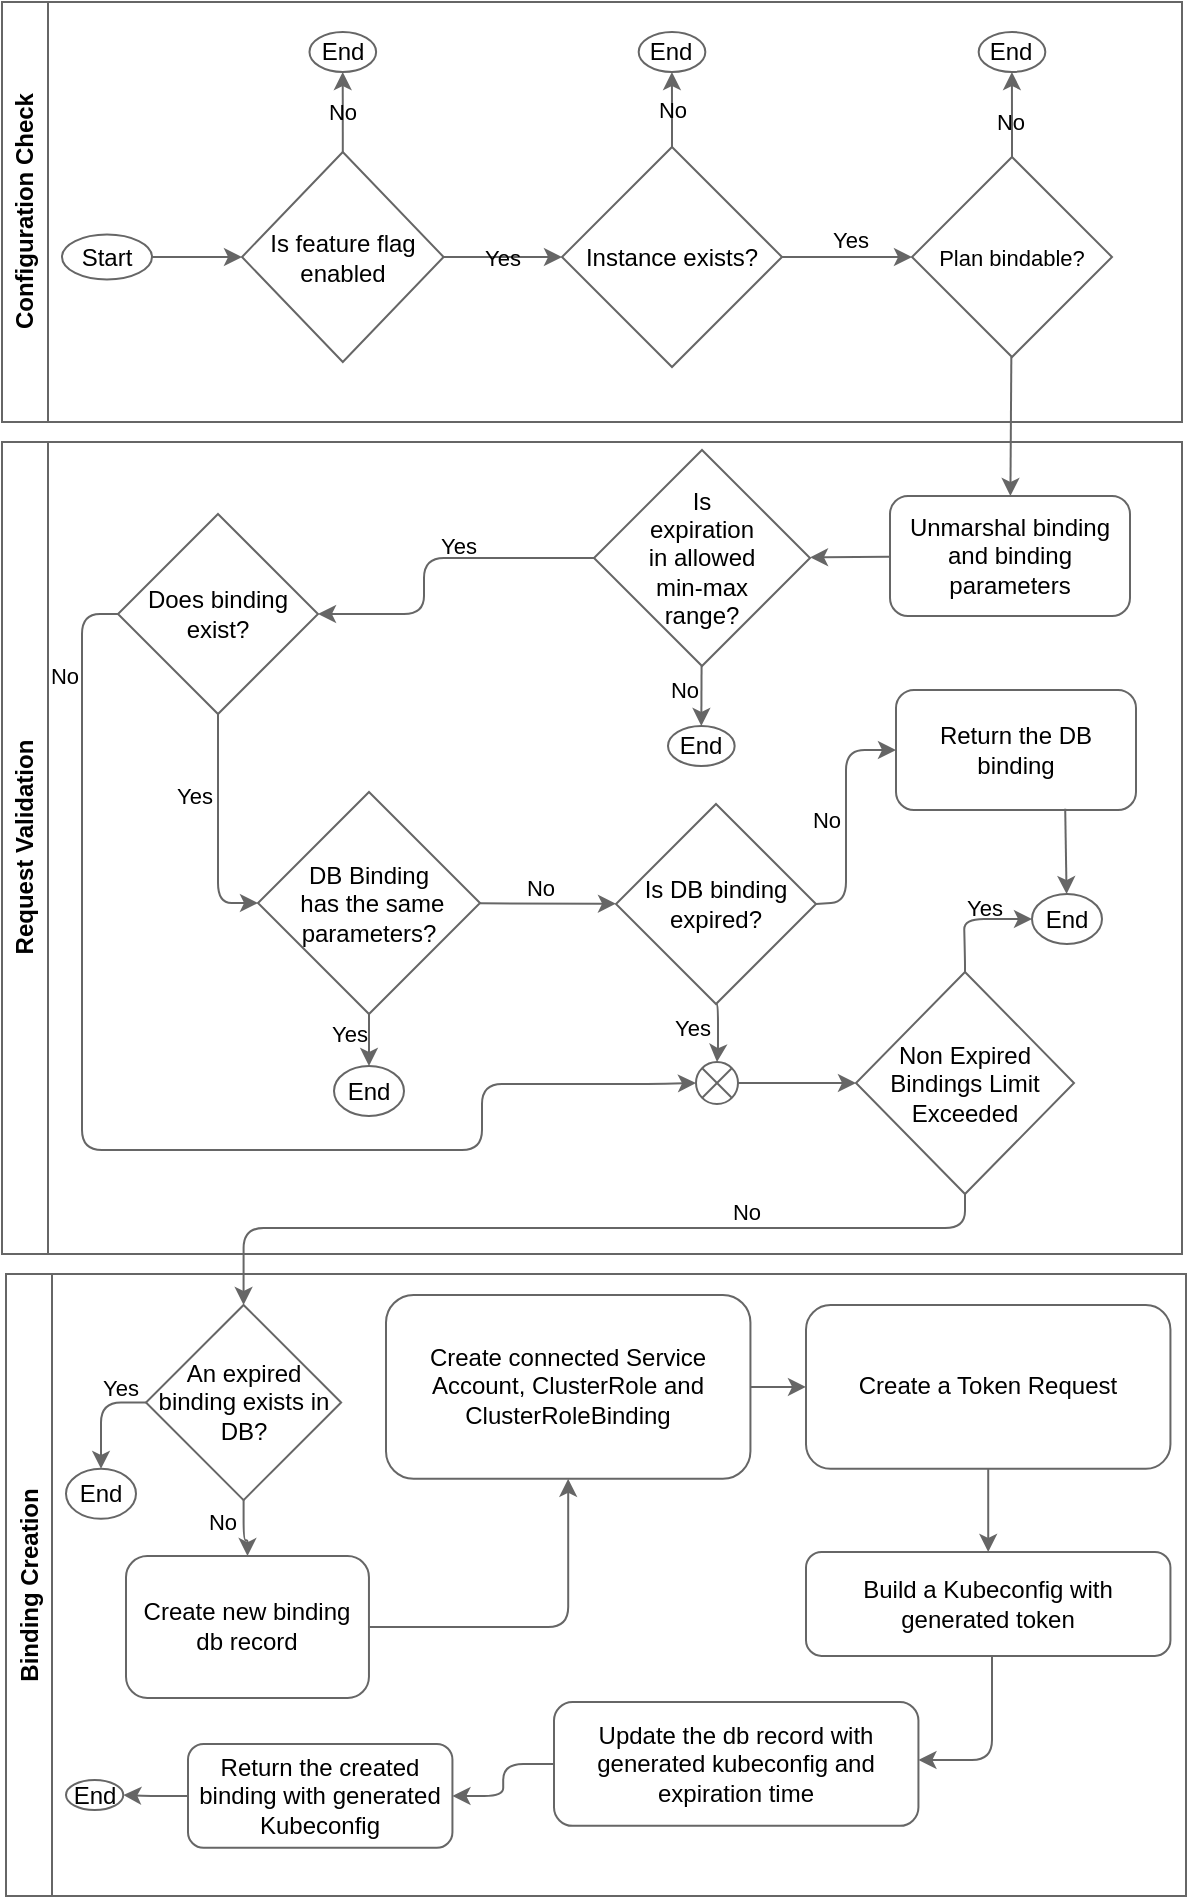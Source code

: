 <mxfile version="24.7.17">
  <diagram name="Page-1" id="dpxww9uyZvQLQl6fif8N">
    <mxGraphModel dx="2427" dy="1014" grid="0" gridSize="10" guides="0" tooltips="1" connect="1" arrows="1" fold="1" page="0" pageScale="1" pageWidth="850" pageHeight="1100" background="none" math="0" shadow="0">
      <root>
        <mxCell id="0" />
        <mxCell id="1" parent="0" />
        <mxCell id="MDA6934miWKbza66YVYo-3" value="" style="edgeStyle=none;curved=0;rounded=1;orthogonalLoop=1;jettySize=auto;html=1;fontFamily=Architects Daughter;fontSource=https%3A%2F%2Ffonts.googleapis.com%2Fcss%3Ffamily%3DArchitects%2BDaughter;fontSize=16;startSize=6;endArrow=classic;endSize=6;sourcePerimeterSpacing=0;targetPerimeterSpacing=0;endFill=1;strokeColor=#666666;labelBackgroundColor=none;fontColor=#000000;" parent="1" source="JUKrKYP8TNYCJGP6pymC-39" target="MDA6934miWKbza66YVYo-4" edge="1">
          <mxGeometry relative="1" as="geometry">
            <mxPoint x="515.0" y="257" as="targetPoint" />
          </mxGeometry>
        </mxCell>
        <mxCell id="GbEaBLDFynrSSCm0yZM0-10" style="edgeStyle=orthogonalEdgeStyle;rounded=1;orthogonalLoop=1;jettySize=auto;html=1;entryX=0.5;entryY=0;entryDx=0;entryDy=0;labelBackgroundColor=none;fontColor=#000000;strokeColor=#666666;curved=0;exitX=0.5;exitY=1;exitDx=0;exitDy=0;exitPerimeter=0;" parent="1" source="GbEaBLDFynrSSCm0yZM0-5" target="GbEaBLDFynrSSCm0yZM0-135" edge="1">
          <mxGeometry relative="1" as="geometry">
            <mxPoint x="760.053" y="1017" as="sourcePoint" />
            <mxPoint x="170" y="917" as="targetPoint" />
            <Array as="points">
              <mxPoint x="492" y="630" />
              <mxPoint x="131" y="630" />
            </Array>
          </mxGeometry>
        </mxCell>
        <mxCell id="GbEaBLDFynrSSCm0yZM0-29" value="No" style="edgeLabel;html=1;align=center;verticalAlign=middle;resizable=0;points=[];labelBackgroundColor=none;fontColor=#000000;" parent="GbEaBLDFynrSSCm0yZM0-10" vertex="1" connectable="0">
          <mxGeometry x="-0.393" y="-2" relative="1" as="geometry">
            <mxPoint y="-6" as="offset" />
          </mxGeometry>
        </mxCell>
        <mxCell id="GbEaBLDFynrSSCm0yZM0-65" value="&lt;font&gt;Configuration Check&lt;/font&gt;" style="swimlane;horizontal=0;whiteSpace=wrap;html=1;fillColor=#ffffff;strokeColor=#666666;labelBackgroundColor=none;fontColor=#000000;" parent="1" vertex="1">
          <mxGeometry x="10" y="17" width="590" height="210" as="geometry" />
        </mxCell>
        <mxCell id="JUKrKYP8TNYCJGP6pymC-7" value="Start" style="strokeWidth=1;html=1;shape=mxgraph.flowchart.start_1;whiteSpace=wrap;rounded=0;labelBackgroundColor=none;fontColor=#000000;fillColor=#ffffff;strokeColor=#666666;" parent="GbEaBLDFynrSSCm0yZM0-65" vertex="1">
          <mxGeometry x="30" y="116.25" width="45" height="22.5" as="geometry" />
        </mxCell>
        <mxCell id="GbEaBLDFynrSSCm0yZM0-123" value="No" style="edgeStyle=orthogonalEdgeStyle;rounded=1;orthogonalLoop=1;jettySize=auto;html=1;labelBackgroundColor=none;fontColor=#000000;curved=0;strokeColor=#666666;" parent="GbEaBLDFynrSSCm0yZM0-65" source="JUKrKYP8TNYCJGP6pymC-21" target="GbEaBLDFynrSSCm0yZM0-122" edge="1">
          <mxGeometry relative="1" as="geometry" />
        </mxCell>
        <mxCell id="JUKrKYP8TNYCJGP6pymC-21" value="Is feature flag enabled" style="rhombus;whiteSpace=wrap;html=1;strokeWidth=1;rounded=0;labelBackgroundColor=none;fontColor=#000000;fillColor=#ffffff;strokeColor=#666666;" parent="GbEaBLDFynrSSCm0yZM0-65" vertex="1">
          <mxGeometry x="120" y="75" width="100.8" height="105" as="geometry" />
        </mxCell>
        <mxCell id="JUKrKYP8TNYCJGP6pymC-22" value="" style="edgeStyle=orthogonalEdgeStyle;rounded=0;orthogonalLoop=1;jettySize=auto;html=1;labelBackgroundColor=none;fontColor=#000000;strokeColor=#666666;" parent="GbEaBLDFynrSSCm0yZM0-65" source="JUKrKYP8TNYCJGP6pymC-7" target="JUKrKYP8TNYCJGP6pymC-21" edge="1">
          <mxGeometry relative="1" as="geometry" />
        </mxCell>
        <mxCell id="GbEaBLDFynrSSCm0yZM0-124" value="No" style="edgeStyle=orthogonalEdgeStyle;rounded=1;orthogonalLoop=1;jettySize=auto;html=1;labelBackgroundColor=none;fontColor=#000000;curved=0;strokeColor=#666666;" parent="GbEaBLDFynrSSCm0yZM0-65" source="JUKrKYP8TNYCJGP6pymC-11" target="MDA6934miWKbza66YVYo-12" edge="1">
          <mxGeometry relative="1" as="geometry" />
        </mxCell>
        <mxCell id="JUKrKYP8TNYCJGP6pymC-11" value="&lt;div&gt;&lt;span style=&quot;&quot;&gt;Instance exists?&lt;/span&gt;&lt;br&gt;&lt;/div&gt;" style="strokeWidth=1;html=1;shape=mxgraph.flowchart.decision;whiteSpace=wrap;rounded=0;labelBackgroundColor=none;fontColor=#000000;fillColor=#ffffff;strokeColor=#666666;" parent="GbEaBLDFynrSSCm0yZM0-65" vertex="1">
          <mxGeometry x="280" y="72.5" width="110" height="110" as="geometry" />
        </mxCell>
        <mxCell id="JUKrKYP8TNYCJGP6pymC-29" value="Yes" style="edgeStyle=orthogonalEdgeStyle;rounded=0;orthogonalLoop=1;jettySize=auto;html=1;labelBackgroundColor=none;fontColor=#000000;strokeColor=#666666;" parent="GbEaBLDFynrSSCm0yZM0-65" source="JUKrKYP8TNYCJGP6pymC-21" target="JUKrKYP8TNYCJGP6pymC-11" edge="1">
          <mxGeometry relative="1" as="geometry">
            <mxPoint x="280" y="300" as="targetPoint" />
          </mxGeometry>
        </mxCell>
        <mxCell id="JUKrKYP8TNYCJGP6pymC-39" value="&lt;div&gt;&lt;span style=&quot;&quot;&gt;&lt;font style=&quot;font-size: 11px;&quot;&gt;Plan bindable?&lt;/font&gt;&lt;/span&gt;&lt;br&gt;&lt;/div&gt;" style="strokeWidth=1;html=1;shape=mxgraph.flowchart.decision;whiteSpace=wrap;rounded=0;fillColor=#ffffff;strokeColor=#666666;shadow=0;labelBackgroundColor=none;fontColor=#000000;" parent="GbEaBLDFynrSSCm0yZM0-65" vertex="1">
          <mxGeometry x="455" y="77.5" width="100" height="100" as="geometry" />
        </mxCell>
        <mxCell id="JUKrKYP8TNYCJGP6pymC-38" style="edgeStyle=orthogonalEdgeStyle;rounded=1;orthogonalLoop=1;jettySize=auto;html=1;strokeColor=#666666;labelBackgroundColor=none;fontColor=#000000;curved=0;" parent="GbEaBLDFynrSSCm0yZM0-65" source="JUKrKYP8TNYCJGP6pymC-11" target="JUKrKYP8TNYCJGP6pymC-39" edge="1">
          <mxGeometry relative="1" as="geometry">
            <mxPoint x="172.5" y="770" as="targetPoint" />
          </mxGeometry>
        </mxCell>
        <mxCell id="JUKrKYP8TNYCJGP6pymC-40" value="&lt;font style=&quot;&quot;&gt;Yes&lt;/font&gt;" style="edgeLabel;html=1;align=center;verticalAlign=middle;resizable=0;points=[];rounded=0;labelBackgroundColor=none;fontColor=#000000;" parent="JUKrKYP8TNYCJGP6pymC-38" vertex="1" connectable="0">
          <mxGeometry y="-1" relative="1" as="geometry">
            <mxPoint x="1" y="-10" as="offset" />
          </mxGeometry>
        </mxCell>
        <mxCell id="MDA6934miWKbza66YVYo-12" value="End" style="strokeWidth=1;html=1;shape=mxgraph.flowchart.start_1;whiteSpace=wrap;rounded=0;labelBackgroundColor=none;fontColor=#000000;fillColor=#ffffff;strokeColor=#666666;" parent="GbEaBLDFynrSSCm0yZM0-65" vertex="1">
          <mxGeometry x="318.34" y="15" width="33.33" height="20" as="geometry" />
        </mxCell>
        <mxCell id="JUKrKYP8TNYCJGP6pymC-41" style="edgeStyle=orthogonalEdgeStyle;rounded=1;orthogonalLoop=1;jettySize=auto;html=1;strokeColor=#666666;labelBackgroundColor=none;fontColor=#000000;curved=0;" parent="GbEaBLDFynrSSCm0yZM0-65" source="JUKrKYP8TNYCJGP6pymC-39" target="GbEaBLDFynrSSCm0yZM0-121" edge="1">
          <mxGeometry relative="1" as="geometry">
            <mxPoint x="100" y="662.33" as="sourcePoint" />
            <mxPoint x="160" y="602.33" as="targetPoint" />
          </mxGeometry>
        </mxCell>
        <mxCell id="JUKrKYP8TNYCJGP6pymC-42" value="No" style="edgeLabel;html=1;align=center;verticalAlign=middle;resizable=0;points=[];rounded=0;labelBackgroundColor=none;fontColor=#000000;" parent="JUKrKYP8TNYCJGP6pymC-41" vertex="1" connectable="0">
          <mxGeometry x="-0.178" y="1" relative="1" as="geometry">
            <mxPoint as="offset" />
          </mxGeometry>
        </mxCell>
        <mxCell id="GbEaBLDFynrSSCm0yZM0-122" value="End" style="strokeWidth=1;html=1;shape=mxgraph.flowchart.start_1;whiteSpace=wrap;rounded=0;labelBackgroundColor=none;fontColor=#000000;fillColor=#ffffff;strokeColor=#666666;" parent="GbEaBLDFynrSSCm0yZM0-65" vertex="1">
          <mxGeometry x="153.74" y="15" width="33.33" height="20" as="geometry" />
        </mxCell>
        <mxCell id="GbEaBLDFynrSSCm0yZM0-121" value="End" style="strokeWidth=1;html=1;shape=mxgraph.flowchart.start_1;whiteSpace=wrap;rounded=0;labelBackgroundColor=none;fontColor=#000000;fillColor=#ffffff;strokeColor=#666666;" parent="GbEaBLDFynrSSCm0yZM0-65" vertex="1">
          <mxGeometry x="488.33" y="15" width="33.33" height="20" as="geometry" />
        </mxCell>
        <mxCell id="GbEaBLDFynrSSCm0yZM0-83" value="Request Validation" style="swimlane;horizontal=0;whiteSpace=wrap;html=1;labelBackgroundColor=none;fontColor=#000000;fillColor=#ffffff;strokeColor=#666666;" parent="1" vertex="1">
          <mxGeometry x="10" y="237" width="590" height="406" as="geometry">
            <mxRectangle y="-10" width="32" height="129" as="alternateBounds" />
          </mxGeometry>
        </mxCell>
        <mxCell id="GokY4BQFNVCW_NXDMilC-1" value="Yes" style="edgeStyle=orthogonalEdgeStyle;rounded=1;orthogonalLoop=1;jettySize=auto;curved=0;exitX=0;exitY=0.5;exitDx=0;exitDy=0;exitPerimeter=0;labelBorderColor=none;html=1;fontColor=#000000;labelBackgroundColor=none;strokeColor=#666666;entryX=1;entryY=0.5;entryDx=0;entryDy=0;entryPerimeter=0;" parent="GbEaBLDFynrSSCm0yZM0-83" source="MDA6934miWKbza66YVYo-7" target="MDA6934miWKbza66YVYo-26" edge="1">
          <mxGeometry x="-0.181" y="-6" relative="1" as="geometry">
            <Array as="points">
              <mxPoint x="211" y="58" />
              <mxPoint x="211" y="86" />
            </Array>
            <mxPoint as="offset" />
          </mxGeometry>
        </mxCell>
        <mxCell id="MDA6934miWKbza66YVYo-7" value="&lt;div&gt;&lt;span style=&quot;&quot;&gt;&lt;font style=&quot;font-size: 12px;&quot;&gt;Is &lt;br&gt;expiration &lt;br&gt;in allowed &lt;br&gt;min-max &lt;br&gt;range?&lt;/font&gt;&lt;/span&gt;&lt;br&gt;&lt;/div&gt;" style="strokeWidth=1;html=1;shape=mxgraph.flowchart.decision;whiteSpace=wrap;rounded=0;labelBackgroundColor=none;fontColor=#000000;fillColor=#ffffff;strokeColor=#666666;" parent="GbEaBLDFynrSSCm0yZM0-83" vertex="1">
          <mxGeometry x="296" y="4" width="108" height="108" as="geometry" />
        </mxCell>
        <mxCell id="MDA6934miWKbza66YVYo-26" value="&lt;div&gt;Does binding&lt;br&gt;exist?&lt;/div&gt;" style="strokeWidth=1;html=1;shape=mxgraph.flowchart.decision;whiteSpace=wrap;rounded=0;labelBackgroundColor=none;fontColor=#000000;fillColor=#ffffff;strokeColor=#666666;" parent="GbEaBLDFynrSSCm0yZM0-83" vertex="1">
          <mxGeometry x="58" y="36" width="100" height="100" as="geometry" />
        </mxCell>
        <mxCell id="GbEaBLDFynrSSCm0yZM0-66" value="End" style="strokeWidth=1;html=1;shape=mxgraph.flowchart.start_1;whiteSpace=wrap;rounded=0;labelBackgroundColor=none;fontColor=#000000;fillColor=#ffffff;strokeColor=#666666;" parent="GbEaBLDFynrSSCm0yZM0-83" vertex="1">
          <mxGeometry x="333" y="142" width="33.33" height="20" as="geometry" />
        </mxCell>
        <mxCell id="GbEaBLDFynrSSCm0yZM0-5" value="Non Expired Bindings Limit Exceeded" style="strokeWidth=1;html=1;shape=mxgraph.flowchart.decision;whiteSpace=wrap;rounded=0;labelBackgroundColor=none;fontColor=#000000;fillColor=#ffffff;strokeColor=#666666;" parent="GbEaBLDFynrSSCm0yZM0-83" vertex="1">
          <mxGeometry x="427" y="265" width="109" height="111" as="geometry" />
        </mxCell>
        <mxCell id="GbEaBLDFynrSSCm0yZM0-87" value="No" style="edgeStyle=orthogonalEdgeStyle;rounded=1;orthogonalLoop=1;jettySize=auto;html=1;labelBackgroundColor=none;fontColor=#000000;strokeColor=#666666;entryX=0;entryY=0.5;entryDx=0;entryDy=0;curved=0;entryPerimeter=0;exitX=0;exitY=0.5;exitDx=0;exitDy=0;exitPerimeter=0;" parent="GbEaBLDFynrSSCm0yZM0-83" source="MDA6934miWKbza66YVYo-26" target="GokY4BQFNVCW_NXDMilC-4" edge="1">
          <mxGeometry x="-0.843" y="-9" relative="1" as="geometry">
            <mxPoint x="216" y="393" as="targetPoint" />
            <Array as="points">
              <mxPoint x="40" y="86" />
              <mxPoint x="40" y="354" />
              <mxPoint x="240" y="354" />
              <mxPoint x="240" y="321" />
              <mxPoint x="323" y="321" />
            </Array>
            <mxPoint as="offset" />
          </mxGeometry>
        </mxCell>
        <mxCell id="MDA6934miWKbza66YVYo-10" style="edgeStyle=none;curved=0;rounded=1;orthogonalLoop=1;jettySize=auto;html=1;fontFamily=Architects Daughter;fontSource=https%3A%2F%2Ffonts.googleapis.com%2Fcss%3Ffamily%3DArchitects%2BDaughter;fontSize=16;startSize=6;endArrow=classic;endSize=6;sourcePerimeterSpacing=0;targetPerimeterSpacing=0;endFill=1;labelBackgroundColor=none;fontColor=#000000;strokeColor=#666666;entryX=0.5;entryY=0;entryDx=0;entryDy=0;entryPerimeter=0;" parent="GbEaBLDFynrSSCm0yZM0-83" source="MDA6934miWKbza66YVYo-7" target="GbEaBLDFynrSSCm0yZM0-66" edge="1">
          <mxGeometry relative="1" as="geometry">
            <mxPoint x="80" y="840" as="sourcePoint" />
            <mxPoint x="435.0" y="119.293" as="targetPoint" />
          </mxGeometry>
        </mxCell>
        <mxCell id="MDA6934miWKbza66YVYo-15" value="&lt;font style=&quot;font-size: 11px;&quot; face=&quot;Helvetica&quot;&gt;No&lt;/font&gt;" style="edgeLabel;html=1;align=center;verticalAlign=middle;resizable=0;points=[];fontSize=16;fontFamily=Architects Daughter;fontSource=https%3A%2F%2Ffonts.googleapis.com%2Fcss%3Ffamily%3DArchitects%2BDaughter;labelBackgroundColor=none;fontColor=#000000;" parent="MDA6934miWKbza66YVYo-10" vertex="1" connectable="0">
          <mxGeometry x="-0.165" relative="1" as="geometry">
            <mxPoint x="-9" y="-2" as="offset" />
          </mxGeometry>
        </mxCell>
        <mxCell id="MDA6934miWKbza66YVYo-4" value="Unmarshal binding and binding parameters" style="whiteSpace=wrap;html=1;strokeWidth=1;rounded=1;labelBackgroundColor=none;fontColor=#000000;fillColor=#ffffff;strokeColor=#666666;" parent="GbEaBLDFynrSSCm0yZM0-83" vertex="1">
          <mxGeometry x="444" y="27" width="120" height="60" as="geometry" />
        </mxCell>
        <mxCell id="MDA6934miWKbza66YVYo-27" style="edgeStyle=none;curved=1;rounded=0;orthogonalLoop=1;jettySize=auto;html=1;fontFamily=Architects Daughter;fontSource=https%3A%2F%2Ffonts.googleapis.com%2Fcss%3Ffamily%3DArchitects%2BDaughter;fontSize=16;startSize=6;endArrow=classic;endSize=6;sourcePerimeterSpacing=0;targetPerimeterSpacing=0;endFill=1;strokeColor=#666666;labelBackgroundColor=none;fontColor=#000000;" parent="GbEaBLDFynrSSCm0yZM0-83" source="MDA6934miWKbza66YVYo-4" target="MDA6934miWKbza66YVYo-7" edge="1">
          <mxGeometry relative="1" as="geometry">
            <mxPoint x="555" y="680" as="sourcePoint" />
            <mxPoint x="375" y="50.0" as="targetPoint" />
          </mxGeometry>
        </mxCell>
        <mxCell id="GokY4BQFNVCW_NXDMilC-5" style="edgeStyle=orthogonalEdgeStyle;rounded=1;orthogonalLoop=1;jettySize=auto;html=1;strokeColor=#666666;curved=0;entryX=0;entryY=0.5;entryDx=0;entryDy=0;entryPerimeter=0;exitX=1;exitY=0.5;exitDx=0;exitDy=0;exitPerimeter=0;" parent="GbEaBLDFynrSSCm0yZM0-83" source="GokY4BQFNVCW_NXDMilC-4" target="GbEaBLDFynrSSCm0yZM0-5" edge="1">
          <mxGeometry relative="1" as="geometry">
            <Array as="points">
              <mxPoint x="369" y="321" />
              <mxPoint x="422" y="321" />
            </Array>
          </mxGeometry>
        </mxCell>
        <mxCell id="GokY4BQFNVCW_NXDMilC-4" value="" style="verticalLabelPosition=bottom;verticalAlign=top;html=1;shape=mxgraph.flowchart.or;strokeColor=#666666;fillColor=#ffffff;" parent="GbEaBLDFynrSSCm0yZM0-83" vertex="1">
          <mxGeometry x="347" y="310" width="21" height="21" as="geometry" />
        </mxCell>
        <mxCell id="MDA6934miWKbza66YVYo-11" value="&lt;div&gt;DB Binding&lt;br&gt;&amp;nbsp;has the same parameters?&lt;/div&gt;" style="strokeWidth=1;html=1;shape=mxgraph.flowchart.decision;whiteSpace=wrap;rounded=0;labelBackgroundColor=none;fontColor=#000000;fillColor=#ffffff;strokeColor=#666666;" parent="GbEaBLDFynrSSCm0yZM0-83" vertex="1">
          <mxGeometry x="128" y="175" width="111" height="111" as="geometry" />
        </mxCell>
        <mxCell id="MDA6934miWKbza66YVYo-13" style="edgeStyle=none;curved=0;rounded=1;orthogonalLoop=1;jettySize=auto;html=1;fontFamily=Architects Daughter;fontSource=https%3A%2F%2Ffonts.googleapis.com%2Fcss%3Ffamily%3DArchitects%2BDaughter;fontSize=16;startSize=6;endArrow=classic;endSize=6;sourcePerimeterSpacing=0;targetPerimeterSpacing=0;endFill=1;labelBackgroundColor=none;fontColor=#000000;strokeColor=#666666;" parent="GbEaBLDFynrSSCm0yZM0-83" source="MDA6934miWKbza66YVYo-11" target="GokY4BQFNVCW_NXDMilC-7" edge="1">
          <mxGeometry relative="1" as="geometry" />
        </mxCell>
        <mxCell id="MDA6934miWKbza66YVYo-17" value="&lt;font style=&quot;font-size: 11px;&quot; face=&quot;Helvetica&quot;&gt;Yes&lt;/font&gt;" style="edgeLabel;html=1;align=right;verticalAlign=middle;resizable=0;points=[];fontSize=16;fontFamily=Architects Daughter;fontSource=https%3A%2F%2Ffonts.googleapis.com%2Fcss%3Ffamily%3DArchitects%2BDaughter;labelBackgroundColor=none;fontColor=#000000;" parent="MDA6934miWKbza66YVYo-13" vertex="1" connectable="0">
          <mxGeometry x="-0.012" y="-4" relative="1" as="geometry">
            <mxPoint x="4" y="-4" as="offset" />
          </mxGeometry>
        </mxCell>
        <mxCell id="GokY4BQFNVCW_NXDMilC-2" value="Yes" style="edgeStyle=orthogonalEdgeStyle;rounded=1;orthogonalLoop=1;jettySize=auto;html=1;curved=0;fontColor=#000000;labelBackgroundColor=none;strokeColor=#666666;exitX=0.5;exitY=1;exitDx=0;exitDy=0;exitPerimeter=0;entryX=0;entryY=0.5;entryDx=0;entryDy=0;entryPerimeter=0;" parent="GbEaBLDFynrSSCm0yZM0-83" source="MDA6934miWKbza66YVYo-26" target="MDA6934miWKbza66YVYo-11" edge="1">
          <mxGeometry x="-0.284" y="-12" relative="1" as="geometry">
            <Array as="points">
              <mxPoint x="108" y="231" />
            </Array>
            <mxPoint as="offset" />
          </mxGeometry>
        </mxCell>
        <mxCell id="MDA6934miWKbza66YVYo-18" value="&lt;div&gt;Is DB binding expired?&lt;/div&gt;" style="strokeWidth=1;html=1;shape=mxgraph.flowchart.decision;whiteSpace=wrap;rounded=0;labelBackgroundColor=none;fontColor=#000000;fillColor=#ffffff;strokeColor=#666666;" parent="GbEaBLDFynrSSCm0yZM0-83" vertex="1">
          <mxGeometry x="307" y="181" width="100" height="100" as="geometry" />
        </mxCell>
        <mxCell id="MDA6934miWKbza66YVYo-19" style="edgeStyle=none;curved=0;rounded=1;orthogonalLoop=1;jettySize=auto;html=1;fontFamily=Architects Daughter;fontSource=https%3A%2F%2Ffonts.googleapis.com%2Fcss%3Ffamily%3DArchitects%2BDaughter;fontSize=16;startSize=6;endArrow=classic;endSize=6;sourcePerimeterSpacing=0;targetPerimeterSpacing=0;endFill=1;labelBackgroundColor=none;fontColor=#000000;strokeColor=#666666;" parent="GbEaBLDFynrSSCm0yZM0-83" source="MDA6934miWKbza66YVYo-11" target="MDA6934miWKbza66YVYo-18" edge="1">
          <mxGeometry relative="1" as="geometry">
            <mxPoint x="506.636" y="260" as="targetPoint" />
          </mxGeometry>
        </mxCell>
        <mxCell id="MDA6934miWKbza66YVYo-21" value="&lt;font style=&quot;font-size: 11px;&quot; face=&quot;Helvetica&quot;&gt;No&lt;/font&gt;" style="edgeLabel;html=1;align=center;verticalAlign=middle;resizable=0;points=[];fontSize=16;fontFamily=Architects Daughter;fontSource=https%3A%2F%2Ffonts.googleapis.com%2Fcss%3Ffamily%3DArchitects%2BDaughter;labelBackgroundColor=none;fontColor=#000000;" parent="MDA6934miWKbza66YVYo-19" vertex="1" connectable="0">
          <mxGeometry x="-0.333" y="1" relative="1" as="geometry">
            <mxPoint x="7" y="-8" as="offset" />
          </mxGeometry>
        </mxCell>
        <mxCell id="GbEaBLDFynrSSCm0yZM0-4" value="Yes" style="edgeStyle=orthogonalEdgeStyle;rounded=1;orthogonalLoop=1;jettySize=auto;html=1;labelBackgroundColor=none;fontColor=#000000;strokeColor=#666666;curved=0;entryX=0.5;entryY=0;entryDx=0;entryDy=0;entryPerimeter=0;exitX=0.5;exitY=1;exitDx=0;exitDy=0;exitPerimeter=0;" parent="GbEaBLDFynrSSCm0yZM0-83" source="MDA6934miWKbza66YVYo-18" target="GokY4BQFNVCW_NXDMilC-4" edge="1">
          <mxGeometry x="-0.147" y="-13" relative="1" as="geometry">
            <mxPoint x="281" y="433" as="targetPoint" />
            <Array as="points">
              <mxPoint x="358" y="281" />
              <mxPoint x="358" y="303" />
              <mxPoint x="357" y="303" />
            </Array>
            <mxPoint as="offset" />
          </mxGeometry>
        </mxCell>
        <mxCell id="MDA6934miWKbza66YVYo-22" value="Return the DB binding" style="whiteSpace=wrap;html=1;strokeWidth=1;rounded=1;labelBackgroundColor=none;fontColor=#000000;fillColor=#ffffff;strokeColor=#666666;" parent="GbEaBLDFynrSSCm0yZM0-83" vertex="1">
          <mxGeometry x="447" y="124" width="120" height="60" as="geometry" />
        </mxCell>
        <mxCell id="MDA6934miWKbza66YVYo-23" style="edgeStyle=none;curved=0;rounded=1;orthogonalLoop=1;jettySize=auto;html=1;fontFamily=Architects Daughter;fontSource=https%3A%2F%2Ffonts.googleapis.com%2Fcss%3Ffamily%3DArchitects%2BDaughter;fontSize=16;startSize=6;endArrow=classic;endSize=6;sourcePerimeterSpacing=0;targetPerimeterSpacing=0;endFill=1;labelBackgroundColor=none;fontColor=#000000;strokeColor=#666666;exitX=1;exitY=0.5;exitDx=0;exitDy=0;exitPerimeter=0;entryX=0;entryY=0.5;entryDx=0;entryDy=0;" parent="GbEaBLDFynrSSCm0yZM0-83" source="MDA6934miWKbza66YVYo-18" target="MDA6934miWKbza66YVYo-22" edge="1">
          <mxGeometry relative="1" as="geometry">
            <Array as="points">
              <mxPoint x="422" y="230" />
              <mxPoint x="422" y="154" />
            </Array>
          </mxGeometry>
        </mxCell>
        <mxCell id="MDA6934miWKbza66YVYo-29" value="&lt;font face=&quot;Helvetica&quot; style=&quot;font-size: 11px;&quot;&gt;No&lt;/font&gt;" style="edgeLabel;html=1;align=center;verticalAlign=middle;resizable=0;points=[];fontSize=11;fontFamily=Architects Daughter;fontSource=https%3A%2F%2Ffonts.googleapis.com%2Fcss%3Ffamily%3DArchitects%2BDaughter;labelBackgroundColor=none;fontColor=#000000;" parent="MDA6934miWKbza66YVYo-23" vertex="1" connectable="0">
          <mxGeometry x="-0.214" y="-3" relative="1" as="geometry">
            <mxPoint x="-13" y="-11" as="offset" />
          </mxGeometry>
        </mxCell>
        <mxCell id="GokY4BQFNVCW_NXDMilC-7" value="End" style="strokeWidth=1;html=1;shape=mxgraph.flowchart.start_1;whiteSpace=wrap;rounded=0;labelBackgroundColor=none;fontColor=#000000;fillColor=#ffffff;strokeColor=#666666;" parent="GbEaBLDFynrSSCm0yZM0-83" vertex="1">
          <mxGeometry x="166" y="312" width="35" height="25" as="geometry" />
        </mxCell>
        <mxCell id="GbEaBLDFynrSSCm0yZM0-127" value="End" style="strokeWidth=1;html=1;shape=mxgraph.flowchart.start_1;whiteSpace=wrap;rounded=0;labelBackgroundColor=none;fontColor=#000000;fillColor=#ffffff;strokeColor=#666666;" parent="GbEaBLDFynrSSCm0yZM0-83" vertex="1">
          <mxGeometry x="515" y="226" width="35" height="25" as="geometry" />
        </mxCell>
        <mxCell id="GbEaBLDFynrSSCm0yZM0-8" value="Yes" style="edgeStyle=orthogonalEdgeStyle;rounded=1;orthogonalLoop=1;jettySize=auto;html=1;labelBackgroundColor=none;fontColor=#000000;strokeColor=#666666;curved=0;exitX=0.5;exitY=0;exitDx=0;exitDy=0;exitPerimeter=0;entryX=0;entryY=0.5;entryDx=0;entryDy=0;entryPerimeter=0;" parent="GbEaBLDFynrSSCm0yZM0-83" source="GbEaBLDFynrSSCm0yZM0-5" target="GbEaBLDFynrSSCm0yZM0-127" edge="1">
          <mxGeometry x="0.216" y="6" relative="1" as="geometry">
            <Array as="points">
              <mxPoint x="481" y="259" />
              <mxPoint x="481" y="259" />
              <mxPoint x="481" y="239" />
            </Array>
            <mxPoint as="offset" />
          </mxGeometry>
        </mxCell>
        <mxCell id="MDA6934miWKbza66YVYo-25" style="edgeStyle=none;curved=1;rounded=0;orthogonalLoop=1;jettySize=auto;html=1;fontFamily=Helvetica;fontSize=16;startSize=6;endArrow=classic;endSize=6;sourcePerimeterSpacing=0;targetPerimeterSpacing=0;endFill=1;labelBackgroundColor=none;fontColor=#000000;strokeColor=#666666;exitX=0.705;exitY=0.989;exitDx=0;exitDy=0;exitPerimeter=0;" parent="GbEaBLDFynrSSCm0yZM0-83" source="MDA6934miWKbza66YVYo-22" target="GbEaBLDFynrSSCm0yZM0-127" edge="1">
          <mxGeometry relative="1" as="geometry">
            <mxPoint x="400" y="540" as="targetPoint" />
          </mxGeometry>
        </mxCell>
        <mxCell id="GbEaBLDFynrSSCm0yZM0-31" value="Binding Creation" style="swimlane;horizontal=0;whiteSpace=wrap;html=1;container=0;labelBackgroundColor=none;fontColor=#000000;strokeColor=#666666;fillColor=#ffffff;" parent="1" vertex="1">
          <mxGeometry x="12" y="653" width="590" height="311" as="geometry">
            <mxRectangle width="40" height="120" as="alternateBounds" />
          </mxGeometry>
        </mxCell>
        <mxCell id="GbEaBLDFynrSSCm0yZM0-14" value="Build a Kubeconfig with generated token" style="whiteSpace=wrap;html=1;labelBackgroundColor=none;fontColor=#000000;fillColor=#ffffff;strokeColor=#666666;rounded=1;" parent="GbEaBLDFynrSSCm0yZM0-31" vertex="1">
          <mxGeometry x="400" y="139" width="182.22" height="51.94" as="geometry" />
        </mxCell>
        <mxCell id="GbEaBLDFynrSSCm0yZM0-22" value="End" style="strokeWidth=1;html=1;shape=mxgraph.flowchart.start_1;whiteSpace=wrap;rounded=0;labelBackgroundColor=none;fontColor=#000000;fillColor=#ffffff;strokeColor=#666666;" parent="GbEaBLDFynrSSCm0yZM0-31" vertex="1">
          <mxGeometry x="30" y="253" width="28.64" height="15" as="geometry" />
        </mxCell>
        <mxCell id="GbEaBLDFynrSSCm0yZM0-9" value="Create new binding db record" style="whiteSpace=wrap;html=1;labelBackgroundColor=none;fontColor=#000000;fillColor=#ffffff;strokeColor=#666666;rounded=1;" parent="GbEaBLDFynrSSCm0yZM0-31" vertex="1">
          <mxGeometry x="60.002" y="141.005" width="121.481" height="70.968" as="geometry" />
        </mxCell>
        <mxCell id="GbEaBLDFynrSSCm0yZM0-11" value="Create connected Service Account, ClusterRole and ClusterRoleBinding" style="whiteSpace=wrap;html=1;labelBackgroundColor=none;fontColor=#000000;fillColor=#ffffff;strokeColor=#666666;rounded=1;" parent="GbEaBLDFynrSSCm0yZM0-31" vertex="1">
          <mxGeometry x="190" y="10.49" width="182.22" height="91.94" as="geometry" />
        </mxCell>
        <mxCell id="GbEaBLDFynrSSCm0yZM0-15" style="edgeStyle=orthogonalEdgeStyle;rounded=1;orthogonalLoop=1;jettySize=auto;html=1;labelBackgroundColor=none;fontColor=#000000;strokeColor=#666666;curved=0;" parent="GbEaBLDFynrSSCm0yZM0-31" source="GbEaBLDFynrSSCm0yZM0-9" target="GbEaBLDFynrSSCm0yZM0-11" edge="1">
          <mxGeometry relative="1" as="geometry" />
        </mxCell>
        <mxCell id="GbEaBLDFynrSSCm0yZM0-13" value="Create a Token Request" style="whiteSpace=wrap;html=1;labelBackgroundColor=none;fontColor=#000000;fillColor=#ffffff;strokeColor=#666666;rounded=1;" parent="GbEaBLDFynrSSCm0yZM0-31" vertex="1">
          <mxGeometry x="400" y="15.49" width="182.22" height="81.94" as="geometry" />
        </mxCell>
        <mxCell id="GbEaBLDFynrSSCm0yZM0-16" style="edgeStyle=orthogonalEdgeStyle;rounded=1;orthogonalLoop=1;jettySize=auto;html=1;labelBackgroundColor=none;fontColor=#000000;strokeColor=#666666;curved=0;" parent="GbEaBLDFynrSSCm0yZM0-31" source="GbEaBLDFynrSSCm0yZM0-11" target="GbEaBLDFynrSSCm0yZM0-13" edge="1">
          <mxGeometry relative="1" as="geometry" />
        </mxCell>
        <mxCell id="GbEaBLDFynrSSCm0yZM0-17" style="edgeStyle=orthogonalEdgeStyle;rounded=0;orthogonalLoop=1;jettySize=auto;html=1;labelBackgroundColor=none;fontColor=#000000;strokeColor=#666666;" parent="GbEaBLDFynrSSCm0yZM0-31" source="GbEaBLDFynrSSCm0yZM0-13" target="GbEaBLDFynrSSCm0yZM0-14" edge="1">
          <mxGeometry relative="1" as="geometry" />
        </mxCell>
        <mxCell id="GbEaBLDFynrSSCm0yZM0-18" value="Update the db record with generated kubeconfig and expiration time" style="whiteSpace=wrap;html=1;labelBackgroundColor=none;fontColor=#000000;fillColor=#ffffff;strokeColor=#666666;rounded=1;" parent="GbEaBLDFynrSSCm0yZM0-31" vertex="1">
          <mxGeometry x="274" y="214.0" width="182.22" height="61.93" as="geometry" />
        </mxCell>
        <mxCell id="GbEaBLDFynrSSCm0yZM0-19" style="edgeStyle=orthogonalEdgeStyle;rounded=1;orthogonalLoop=1;jettySize=auto;html=1;labelBackgroundColor=none;fontColor=#000000;strokeColor=#666666;curved=0;" parent="GbEaBLDFynrSSCm0yZM0-31" source="GbEaBLDFynrSSCm0yZM0-14" target="GbEaBLDFynrSSCm0yZM0-18" edge="1">
          <mxGeometry relative="1" as="geometry">
            <Array as="points">
              <mxPoint x="493" y="243" />
            </Array>
          </mxGeometry>
        </mxCell>
        <mxCell id="GbEaBLDFynrSSCm0yZM0-20" value="Return the created binding with generated Kubeconfig" style="whiteSpace=wrap;html=1;labelBackgroundColor=none;fontColor=#000000;fillColor=#ffffff;strokeColor=#666666;rounded=1;" parent="GbEaBLDFynrSSCm0yZM0-31" vertex="1">
          <mxGeometry x="91" y="235.0" width="132.22" height="51.93" as="geometry" />
        </mxCell>
        <mxCell id="GbEaBLDFynrSSCm0yZM0-21" style="edgeStyle=orthogonalEdgeStyle;rounded=1;orthogonalLoop=1;jettySize=auto;html=1;labelBackgroundColor=none;fontColor=#000000;strokeColor=#666666;curved=0;" parent="GbEaBLDFynrSSCm0yZM0-31" source="GbEaBLDFynrSSCm0yZM0-18" target="GbEaBLDFynrSSCm0yZM0-20" edge="1">
          <mxGeometry relative="1" as="geometry" />
        </mxCell>
        <mxCell id="GbEaBLDFynrSSCm0yZM0-23" style="edgeStyle=orthogonalEdgeStyle;rounded=1;orthogonalLoop=1;jettySize=auto;html=1;labelBackgroundColor=none;fontColor=#000000;strokeColor=#666666;curved=0;" parent="GbEaBLDFynrSSCm0yZM0-31" source="GbEaBLDFynrSSCm0yZM0-20" target="GbEaBLDFynrSSCm0yZM0-22" edge="1">
          <mxGeometry relative="1" as="geometry" />
        </mxCell>
        <mxCell id="GbEaBLDFynrSSCm0yZM0-136" value="No" style="edgeStyle=orthogonalEdgeStyle;rounded=1;orthogonalLoop=1;jettySize=auto;html=1;labelBackgroundColor=none;fontColor=#000000;strokeColor=#666666;curved=0;" parent="GbEaBLDFynrSSCm0yZM0-31" source="GbEaBLDFynrSSCm0yZM0-135" target="GbEaBLDFynrSSCm0yZM0-9" edge="1">
          <mxGeometry x="-0.261" y="-11" relative="1" as="geometry">
            <mxPoint as="offset" />
          </mxGeometry>
        </mxCell>
        <mxCell id="GbEaBLDFynrSSCm0yZM0-135" value="An expired binding exists in DB?" style="rhombus;whiteSpace=wrap;html=1;labelBackgroundColor=none;fontColor=#000000;fillColor=#ffffff;strokeColor=#666666;" parent="GbEaBLDFynrSSCm0yZM0-31" vertex="1">
          <mxGeometry x="70" y="15.49" width="97.57" height="97.57" as="geometry" />
        </mxCell>
        <mxCell id="GbEaBLDFynrSSCm0yZM0-137" value="End" style="strokeWidth=1;html=1;shape=mxgraph.flowchart.start_1;whiteSpace=wrap;rounded=0;labelBackgroundColor=none;fontColor=#000000;fillColor=#ffffff;strokeColor=#666666;" parent="GbEaBLDFynrSSCm0yZM0-31" vertex="1">
          <mxGeometry x="30.0" y="97.43" width="35" height="25" as="geometry" />
        </mxCell>
        <mxCell id="GbEaBLDFynrSSCm0yZM0-138" value="Yes" style="edgeStyle=orthogonalEdgeStyle;rounded=1;orthogonalLoop=1;jettySize=auto;html=1;entryX=0.5;entryY=0;entryDx=0;entryDy=0;entryPerimeter=0;labelBackgroundColor=none;fontColor=#000000;strokeColor=#666666;curved=0;" parent="GbEaBLDFynrSSCm0yZM0-31" source="GbEaBLDFynrSSCm0yZM0-135" target="GbEaBLDFynrSSCm0yZM0-137" edge="1">
          <mxGeometry x="-0.531" y="-7" relative="1" as="geometry">
            <mxPoint as="offset" />
          </mxGeometry>
        </mxCell>
      </root>
    </mxGraphModel>
  </diagram>
</mxfile>
